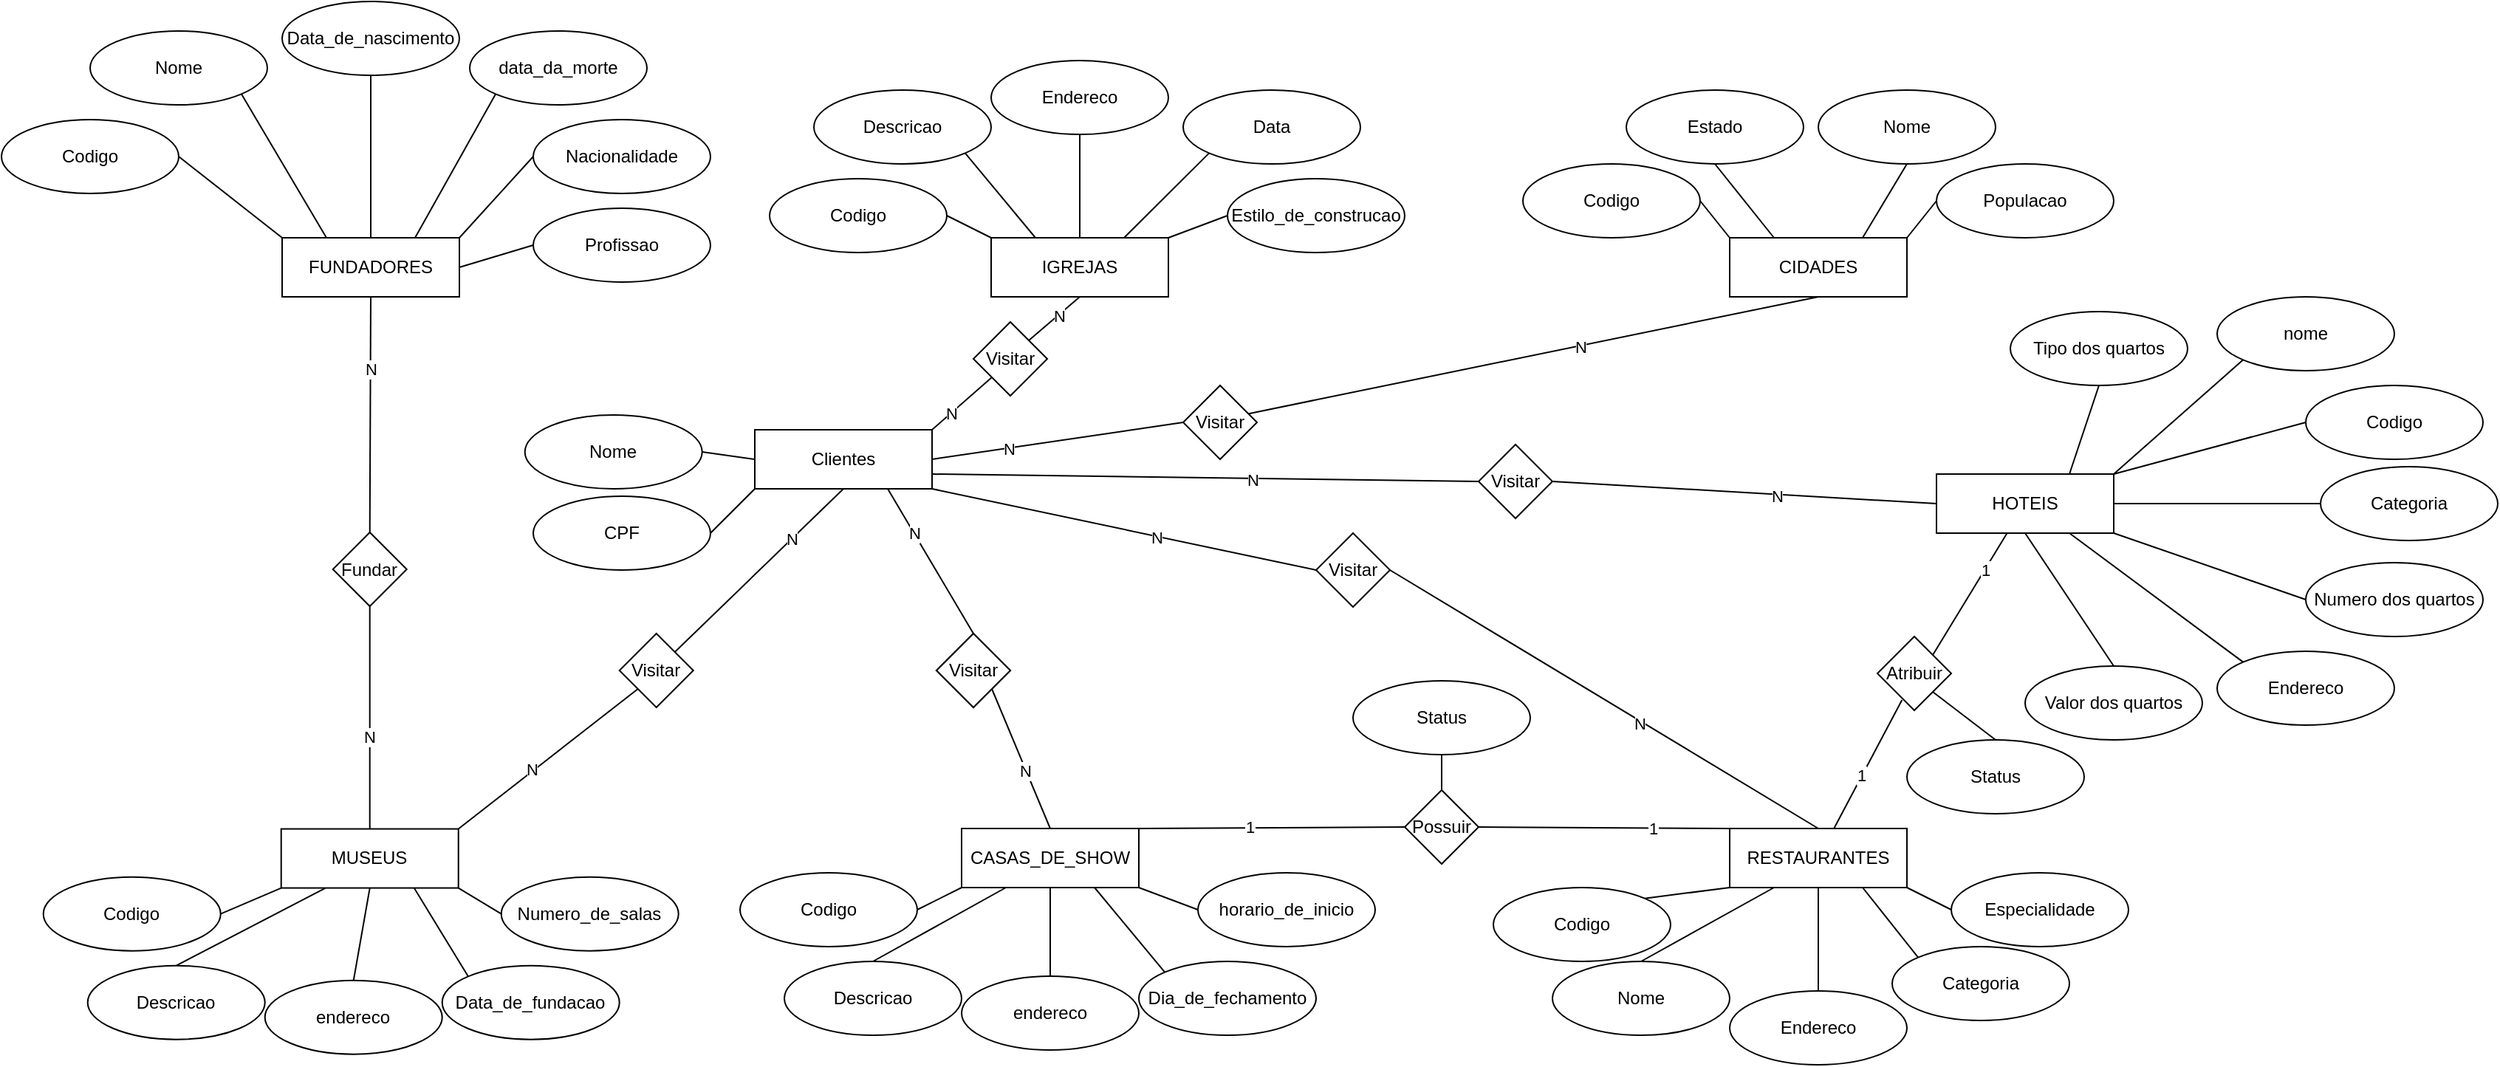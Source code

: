 <mxfile version="26.2.14">
  <diagram name="Página-1" id="HLk7sxZ1YHKDchTzlGNn">
    <mxGraphModel dx="2193" dy="748" grid="1" gridSize="10" guides="1" tooltips="1" connect="1" arrows="1" fold="1" page="1" pageScale="1" pageWidth="827" pageHeight="1169" math="0" shadow="0">
      <root>
        <mxCell id="0" />
        <mxCell id="1" parent="0" />
        <mxCell id="OWa3Dt7lXm-wcct0nZQZ-117" style="rounded=0;orthogonalLoop=1;jettySize=auto;html=1;entryX=0.333;entryY=0.86;entryDx=0;entryDy=0;endArrow=none;startFill=0;strokeWidth=1;entryPerimeter=0;" parent="1" source="OWa3Dt7lXm-wcct0nZQZ-3" target="OWa3Dt7lXm-wcct0nZQZ-115" edge="1">
          <mxGeometry relative="1" as="geometry" />
        </mxCell>
        <mxCell id="OWa3Dt7lXm-wcct0nZQZ-118" value="1" style="edgeLabel;html=1;align=center;verticalAlign=middle;resizable=0;points=[];" parent="OWa3Dt7lXm-wcct0nZQZ-117" vertex="1" connectable="0">
          <mxGeometry x="-0.171" y="1" relative="1" as="geometry">
            <mxPoint as="offset" />
          </mxGeometry>
        </mxCell>
        <mxCell id="OWa3Dt7lXm-wcct0nZQZ-3" value="RESTAURANTES" style="rounded=0;whiteSpace=wrap;html=1;" parent="1" vertex="1">
          <mxGeometry x="730" y="790" width="120" height="40" as="geometry" />
        </mxCell>
        <mxCell id="OWa3Dt7lXm-wcct0nZQZ-5" value="CIDADES" style="rounded=0;whiteSpace=wrap;html=1;" parent="1" vertex="1">
          <mxGeometry x="730" y="390" width="120" height="40" as="geometry" />
        </mxCell>
        <mxCell id="OWa3Dt7lXm-wcct0nZQZ-116" value="" style="rounded=0;orthogonalLoop=1;jettySize=auto;html=1;endArrow=none;startFill=0;strokeWidth=1;entryX=1;entryY=0;entryDx=0;entryDy=0;" parent="1" source="OWa3Dt7lXm-wcct0nZQZ-7" target="OWa3Dt7lXm-wcct0nZQZ-115" edge="1">
          <mxGeometry relative="1" as="geometry" />
        </mxCell>
        <mxCell id="OWa3Dt7lXm-wcct0nZQZ-119" value="1" style="edgeLabel;html=1;align=center;verticalAlign=middle;resizable=0;points=[];" parent="OWa3Dt7lXm-wcct0nZQZ-116" vertex="1" connectable="0">
          <mxGeometry x="-0.39" relative="1" as="geometry">
            <mxPoint as="offset" />
          </mxGeometry>
        </mxCell>
        <mxCell id="OWa3Dt7lXm-wcct0nZQZ-7" value="HOTEIS" style="rounded=0;whiteSpace=wrap;html=1;" parent="1" vertex="1">
          <mxGeometry x="870" y="550" width="120" height="40" as="geometry" />
        </mxCell>
        <mxCell id="OWa3Dt7lXm-wcct0nZQZ-8" value="IGREJAS" style="rounded=0;whiteSpace=wrap;html=1;" parent="1" vertex="1">
          <mxGeometry x="230" y="390" width="120" height="40" as="geometry" />
        </mxCell>
        <mxCell id="OWa3Dt7lXm-wcct0nZQZ-10" value="FUNDADORES" style="rounded=0;whiteSpace=wrap;html=1;" parent="1" vertex="1">
          <mxGeometry x="-250" y="390" width="120" height="40" as="geometry" />
        </mxCell>
        <mxCell id="OWa3Dt7lXm-wcct0nZQZ-11" value="Codigo" style="ellipse;whiteSpace=wrap;html=1;" parent="1" vertex="1">
          <mxGeometry x="1120" y="490" width="120" height="50" as="geometry" />
        </mxCell>
        <mxCell id="OWa3Dt7lXm-wcct0nZQZ-12" value="nome" style="ellipse;whiteSpace=wrap;html=1;" parent="1" vertex="1">
          <mxGeometry x="1060" y="430" width="120" height="50" as="geometry" />
        </mxCell>
        <mxCell id="OWa3Dt7lXm-wcct0nZQZ-13" value="Endereco" style="ellipse;whiteSpace=wrap;html=1;" parent="1" vertex="1">
          <mxGeometry x="1060" y="670" width="120" height="50" as="geometry" />
        </mxCell>
        <mxCell id="OWa3Dt7lXm-wcct0nZQZ-15" value="Valor dos quartos" style="ellipse;whiteSpace=wrap;html=1;" parent="1" vertex="1">
          <mxGeometry x="930" y="680" width="120" height="50" as="geometry" />
        </mxCell>
        <mxCell id="OWa3Dt7lXm-wcct0nZQZ-16" value="Numero dos quartos" style="ellipse;whiteSpace=wrap;html=1;" parent="1" vertex="1">
          <mxGeometry x="1120" y="610" width="120" height="50" as="geometry" />
        </mxCell>
        <mxCell id="OWa3Dt7lXm-wcct0nZQZ-17" value="Tipo dos quartos" style="ellipse;whiteSpace=wrap;html=1;" parent="1" vertex="1">
          <mxGeometry x="920" y="440" width="120" height="50" as="geometry" />
        </mxCell>
        <mxCell id="OWa3Dt7lXm-wcct0nZQZ-18" value="Categoria" style="ellipse;whiteSpace=wrap;html=1;" parent="1" vertex="1">
          <mxGeometry x="1130" y="545" width="120" height="50" as="geometry" />
        </mxCell>
        <mxCell id="OWa3Dt7lXm-wcct0nZQZ-20" value="" style="endArrow=none;html=1;rounded=0;exitX=0.5;exitY=1;exitDx=0;exitDy=0;entryX=0.75;entryY=0;entryDx=0;entryDy=0;" parent="1" source="OWa3Dt7lXm-wcct0nZQZ-17" target="OWa3Dt7lXm-wcct0nZQZ-7" edge="1">
          <mxGeometry width="50" height="50" relative="1" as="geometry">
            <mxPoint x="890" y="670" as="sourcePoint" />
            <mxPoint x="940" y="620" as="targetPoint" />
          </mxGeometry>
        </mxCell>
        <mxCell id="OWa3Dt7lXm-wcct0nZQZ-21" value="" style="endArrow=none;html=1;rounded=0;entryX=0;entryY=0.5;entryDx=0;entryDy=0;exitX=1;exitY=0;exitDx=0;exitDy=0;" parent="1" source="OWa3Dt7lXm-wcct0nZQZ-7" target="OWa3Dt7lXm-wcct0nZQZ-11" edge="1">
          <mxGeometry width="50" height="50" relative="1" as="geometry">
            <mxPoint x="890" y="670" as="sourcePoint" />
            <mxPoint x="940" y="620" as="targetPoint" />
          </mxGeometry>
        </mxCell>
        <mxCell id="OWa3Dt7lXm-wcct0nZQZ-22" value="" style="endArrow=none;html=1;rounded=0;exitX=0;exitY=0.5;exitDx=0;exitDy=0;entryX=1;entryY=1;entryDx=0;entryDy=0;" parent="1" source="OWa3Dt7lXm-wcct0nZQZ-16" target="OWa3Dt7lXm-wcct0nZQZ-7" edge="1">
          <mxGeometry width="50" height="50" relative="1" as="geometry">
            <mxPoint x="890" y="670" as="sourcePoint" />
            <mxPoint x="940" y="620" as="targetPoint" />
          </mxGeometry>
        </mxCell>
        <mxCell id="OWa3Dt7lXm-wcct0nZQZ-23" value="" style="endArrow=none;html=1;rounded=0;exitX=0;exitY=0;exitDx=0;exitDy=0;entryX=0.75;entryY=1;entryDx=0;entryDy=0;" parent="1" source="OWa3Dt7lXm-wcct0nZQZ-13" target="OWa3Dt7lXm-wcct0nZQZ-7" edge="1">
          <mxGeometry width="50" height="50" relative="1" as="geometry">
            <mxPoint x="890" y="670" as="sourcePoint" />
            <mxPoint x="940" y="620" as="targetPoint" />
          </mxGeometry>
        </mxCell>
        <mxCell id="OWa3Dt7lXm-wcct0nZQZ-24" value="" style="endArrow=none;html=1;rounded=0;entryX=0;entryY=0.5;entryDx=0;entryDy=0;exitX=1;exitY=0.5;exitDx=0;exitDy=0;" parent="1" source="OWa3Dt7lXm-wcct0nZQZ-7" target="OWa3Dt7lXm-wcct0nZQZ-18" edge="1">
          <mxGeometry width="50" height="50" relative="1" as="geometry">
            <mxPoint x="890" y="670" as="sourcePoint" />
            <mxPoint x="940" y="620" as="targetPoint" />
          </mxGeometry>
        </mxCell>
        <mxCell id="OWa3Dt7lXm-wcct0nZQZ-25" value="" style="endArrow=none;html=1;rounded=0;entryX=0.5;entryY=1;entryDx=0;entryDy=0;exitX=0.5;exitY=0;exitDx=0;exitDy=0;" parent="1" source="OWa3Dt7lXm-wcct0nZQZ-15" target="OWa3Dt7lXm-wcct0nZQZ-7" edge="1">
          <mxGeometry width="50" height="50" relative="1" as="geometry">
            <mxPoint x="890" y="670" as="sourcePoint" />
            <mxPoint x="940" y="620" as="targetPoint" />
          </mxGeometry>
        </mxCell>
        <mxCell id="OWa3Dt7lXm-wcct0nZQZ-26" value="" style="endArrow=none;html=1;rounded=0;exitX=1;exitY=0;exitDx=0;exitDy=0;entryX=0;entryY=1;entryDx=0;entryDy=0;" parent="1" source="OWa3Dt7lXm-wcct0nZQZ-7" target="OWa3Dt7lXm-wcct0nZQZ-12" edge="1">
          <mxGeometry width="50" height="50" relative="1" as="geometry">
            <mxPoint x="970" y="520" as="sourcePoint" />
            <mxPoint x="970" y="560" as="targetPoint" />
          </mxGeometry>
        </mxCell>
        <mxCell id="OWa3Dt7lXm-wcct0nZQZ-27" value="Nome" style="ellipse;whiteSpace=wrap;html=1;" parent="1" vertex="1">
          <mxGeometry x="790" y="290" width="120" height="50" as="geometry" />
        </mxCell>
        <mxCell id="OWa3Dt7lXm-wcct0nZQZ-29" value="Estado" style="ellipse;whiteSpace=wrap;html=1;" parent="1" vertex="1">
          <mxGeometry x="660" y="290" width="120" height="50" as="geometry" />
        </mxCell>
        <mxCell id="OWa3Dt7lXm-wcct0nZQZ-30" value="Populacao" style="ellipse;whiteSpace=wrap;html=1;" parent="1" vertex="1">
          <mxGeometry x="870" y="340" width="120" height="50" as="geometry" />
        </mxCell>
        <mxCell id="OWa3Dt7lXm-wcct0nZQZ-31" value="Codigo" style="ellipse;whiteSpace=wrap;html=1;" parent="1" vertex="1">
          <mxGeometry x="590" y="340" width="120" height="50" as="geometry" />
        </mxCell>
        <mxCell id="OWa3Dt7lXm-wcct0nZQZ-32" value="" style="endArrow=none;html=1;rounded=0;exitX=0.5;exitY=1;exitDx=0;exitDy=0;entryX=0.75;entryY=0;entryDx=0;entryDy=0;" parent="1" source="OWa3Dt7lXm-wcct0nZQZ-27" target="OWa3Dt7lXm-wcct0nZQZ-5" edge="1">
          <mxGeometry width="50" height="50" relative="1" as="geometry">
            <mxPoint x="990" y="500" as="sourcePoint" />
            <mxPoint x="970" y="560" as="targetPoint" />
          </mxGeometry>
        </mxCell>
        <mxCell id="OWa3Dt7lXm-wcct0nZQZ-33" value="" style="endArrow=none;html=1;rounded=0;exitX=0;exitY=0.5;exitDx=0;exitDy=0;entryX=1;entryY=0;entryDx=0;entryDy=0;" parent="1" source="OWa3Dt7lXm-wcct0nZQZ-30" target="OWa3Dt7lXm-wcct0nZQZ-5" edge="1">
          <mxGeometry width="50" height="50" relative="1" as="geometry">
            <mxPoint x="1000" y="510" as="sourcePoint" />
            <mxPoint x="980" y="570" as="targetPoint" />
          </mxGeometry>
        </mxCell>
        <mxCell id="OWa3Dt7lXm-wcct0nZQZ-34" value="" style="endArrow=none;html=1;rounded=0;exitX=0;exitY=0;exitDx=0;exitDy=0;entryX=1;entryY=0.5;entryDx=0;entryDy=0;" parent="1" source="OWa3Dt7lXm-wcct0nZQZ-5" target="OWa3Dt7lXm-wcct0nZQZ-31" edge="1">
          <mxGeometry width="50" height="50" relative="1" as="geometry">
            <mxPoint x="860" y="350" as="sourcePoint" />
            <mxPoint x="830" y="400" as="targetPoint" />
          </mxGeometry>
        </mxCell>
        <mxCell id="OWa3Dt7lXm-wcct0nZQZ-35" value="" style="endArrow=none;html=1;rounded=0;exitX=0.25;exitY=0;exitDx=0;exitDy=0;entryX=0.5;entryY=1;entryDx=0;entryDy=0;" parent="1" source="OWa3Dt7lXm-wcct0nZQZ-5" target="OWa3Dt7lXm-wcct0nZQZ-29" edge="1">
          <mxGeometry width="50" height="50" relative="1" as="geometry">
            <mxPoint x="860" y="350" as="sourcePoint" />
            <mxPoint x="830" y="400" as="targetPoint" />
          </mxGeometry>
        </mxCell>
        <mxCell id="OWa3Dt7lXm-wcct0nZQZ-36" value="Endereco" style="ellipse;whiteSpace=wrap;html=1;direction=east;" parent="1" vertex="1">
          <mxGeometry x="730" y="900" width="120" height="50" as="geometry" />
        </mxCell>
        <mxCell id="OWa3Dt7lXm-wcct0nZQZ-37" value="Nome" style="ellipse;whiteSpace=wrap;html=1;direction=east;" parent="1" vertex="1">
          <mxGeometry x="610" y="880" width="120" height="50" as="geometry" />
        </mxCell>
        <mxCell id="OWa3Dt7lXm-wcct0nZQZ-38" value="Categoria" style="ellipse;whiteSpace=wrap;html=1;direction=east;" parent="1" vertex="1">
          <mxGeometry x="840" y="870" width="120" height="50" as="geometry" />
        </mxCell>
        <mxCell id="OWa3Dt7lXm-wcct0nZQZ-39" value="Codigo" style="ellipse;whiteSpace=wrap;html=1;direction=east;" parent="1" vertex="1">
          <mxGeometry x="570" y="830" width="120" height="50" as="geometry" />
        </mxCell>
        <mxCell id="OWa3Dt7lXm-wcct0nZQZ-40" value="" style="endArrow=none;html=1;rounded=0;exitX=0.5;exitY=0;exitDx=0;exitDy=0;entryX=0.5;entryY=1;entryDx=0;entryDy=0;" parent="1" source="OWa3Dt7lXm-wcct0nZQZ-36" target="OWa3Dt7lXm-wcct0nZQZ-3" edge="1">
          <mxGeometry width="50" height="50" relative="1" as="geometry">
            <mxPoint x="1000" y="1050" as="sourcePoint" />
            <mxPoint x="830" y="940" as="targetPoint" />
          </mxGeometry>
        </mxCell>
        <mxCell id="OWa3Dt7lXm-wcct0nZQZ-41" value="" style="endArrow=none;html=1;rounded=0;exitX=0;exitY=0;exitDx=0;exitDy=0;entryX=0.75;entryY=1;entryDx=0;entryDy=0;" parent="1" source="OWa3Dt7lXm-wcct0nZQZ-38" target="OWa3Dt7lXm-wcct0nZQZ-3" edge="1">
          <mxGeometry width="50" height="50" relative="1" as="geometry">
            <mxPoint x="1010" y="1060" as="sourcePoint" />
            <mxPoint x="860" y="940" as="targetPoint" />
          </mxGeometry>
        </mxCell>
        <mxCell id="OWa3Dt7lXm-wcct0nZQZ-42" value="" style="endArrow=none;html=1;rounded=0;exitX=0;exitY=1;exitDx=0;exitDy=0;entryX=1;entryY=0;entryDx=0;entryDy=0;" parent="1" source="OWa3Dt7lXm-wcct0nZQZ-3" target="OWa3Dt7lXm-wcct0nZQZ-39" edge="1">
          <mxGeometry width="50" height="50" relative="1" as="geometry">
            <mxPoint x="740" y="940" as="sourcePoint" />
            <mxPoint x="840" y="950" as="targetPoint" />
          </mxGeometry>
        </mxCell>
        <mxCell id="OWa3Dt7lXm-wcct0nZQZ-43" value="" style="endArrow=none;html=1;rounded=0;exitX=0.25;exitY=1;exitDx=0;exitDy=0;entryX=0.5;entryY=0;entryDx=0;entryDy=0;" parent="1" source="OWa3Dt7lXm-wcct0nZQZ-3" target="OWa3Dt7lXm-wcct0nZQZ-37" edge="1">
          <mxGeometry width="50" height="50" relative="1" as="geometry">
            <mxPoint x="770" y="940" as="sourcePoint" />
            <mxPoint x="840" y="950" as="targetPoint" />
          </mxGeometry>
        </mxCell>
        <mxCell id="OWa3Dt7lXm-wcct0nZQZ-44" value="Data" style="ellipse;whiteSpace=wrap;html=1;" parent="1" vertex="1">
          <mxGeometry x="360" y="290" width="120" height="50" as="geometry" />
        </mxCell>
        <mxCell id="OWa3Dt7lXm-wcct0nZQZ-45" value="Endereco" style="ellipse;whiteSpace=wrap;html=1;" parent="1" vertex="1">
          <mxGeometry x="230" y="270" width="120" height="50" as="geometry" />
        </mxCell>
        <mxCell id="OWa3Dt7lXm-wcct0nZQZ-46" value="Estilo_de_construcao" style="ellipse;whiteSpace=wrap;html=1;" parent="1" vertex="1">
          <mxGeometry x="390" y="350" width="120" height="50" as="geometry" />
        </mxCell>
        <mxCell id="OWa3Dt7lXm-wcct0nZQZ-47" value="Descricao" style="ellipse;whiteSpace=wrap;html=1;" parent="1" vertex="1">
          <mxGeometry x="110" y="290" width="120" height="50" as="geometry" />
        </mxCell>
        <mxCell id="OWa3Dt7lXm-wcct0nZQZ-48" value="" style="endArrow=none;html=1;rounded=0;exitX=0;exitY=1;exitDx=0;exitDy=0;entryX=0.75;entryY=0;entryDx=0;entryDy=0;" parent="1" source="OWa3Dt7lXm-wcct0nZQZ-44" target="OWa3Dt7lXm-wcct0nZQZ-8" edge="1">
          <mxGeometry width="50" height="50" relative="1" as="geometry">
            <mxPoint x="550" y="490" as="sourcePoint" />
            <mxPoint x="380" y="380" as="targetPoint" />
          </mxGeometry>
        </mxCell>
        <mxCell id="OWa3Dt7lXm-wcct0nZQZ-49" value="" style="endArrow=none;html=1;rounded=0;exitX=0;exitY=0.5;exitDx=0;exitDy=0;entryX=1;entryY=0;entryDx=0;entryDy=0;" parent="1" source="OWa3Dt7lXm-wcct0nZQZ-46" target="OWa3Dt7lXm-wcct0nZQZ-8" edge="1">
          <mxGeometry width="50" height="50" relative="1" as="geometry">
            <mxPoint x="560" y="500" as="sourcePoint" />
            <mxPoint x="410" y="380" as="targetPoint" />
          </mxGeometry>
        </mxCell>
        <mxCell id="OWa3Dt7lXm-wcct0nZQZ-50" value="" style="endArrow=none;html=1;rounded=0;exitX=0.25;exitY=0;exitDx=0;exitDy=0;entryX=1;entryY=1;entryDx=0;entryDy=0;" parent="1" source="OWa3Dt7lXm-wcct0nZQZ-8" target="OWa3Dt7lXm-wcct0nZQZ-47" edge="1">
          <mxGeometry width="50" height="50" relative="1" as="geometry">
            <mxPoint x="290" y="380" as="sourcePoint" />
            <mxPoint x="390" y="390" as="targetPoint" />
          </mxGeometry>
        </mxCell>
        <mxCell id="OWa3Dt7lXm-wcct0nZQZ-51" value="" style="endArrow=none;html=1;rounded=0;exitX=0.5;exitY=0;exitDx=0;exitDy=0;entryX=0.5;entryY=1;entryDx=0;entryDy=0;" parent="1" source="OWa3Dt7lXm-wcct0nZQZ-8" target="OWa3Dt7lXm-wcct0nZQZ-45" edge="1">
          <mxGeometry width="50" height="50" relative="1" as="geometry">
            <mxPoint x="320" y="380" as="sourcePoint" />
            <mxPoint x="390" y="390" as="targetPoint" />
          </mxGeometry>
        </mxCell>
        <mxCell id="OWa3Dt7lXm-wcct0nZQZ-62" value="CASAS_DE_SHOW" style="rounded=0;whiteSpace=wrap;html=1;" parent="1" vertex="1">
          <mxGeometry x="210" y="790" width="120" height="40" as="geometry" />
        </mxCell>
        <mxCell id="OWa3Dt7lXm-wcct0nZQZ-63" value="endereco" style="ellipse;whiteSpace=wrap;html=1;direction=east;" parent="1" vertex="1">
          <mxGeometry x="210" y="890" width="120" height="50" as="geometry" />
        </mxCell>
        <mxCell id="OWa3Dt7lXm-wcct0nZQZ-64" value="Descricao" style="ellipse;whiteSpace=wrap;html=1;direction=east;" parent="1" vertex="1">
          <mxGeometry x="90" y="880" width="120" height="50" as="geometry" />
        </mxCell>
        <mxCell id="OWa3Dt7lXm-wcct0nZQZ-65" value="Dia_de_fechamento" style="ellipse;whiteSpace=wrap;html=1;direction=east;" parent="1" vertex="1">
          <mxGeometry x="330" y="880" width="120" height="50" as="geometry" />
        </mxCell>
        <mxCell id="OWa3Dt7lXm-wcct0nZQZ-66" value="Codigo" style="ellipse;whiteSpace=wrap;html=1;direction=east;" parent="1" vertex="1">
          <mxGeometry x="60" y="820" width="120" height="50" as="geometry" />
        </mxCell>
        <mxCell id="OWa3Dt7lXm-wcct0nZQZ-67" value="" style="endArrow=none;html=1;rounded=0;exitX=0.5;exitY=0;exitDx=0;exitDy=0;entryX=0.5;entryY=1;entryDx=0;entryDy=0;" parent="1" source="OWa3Dt7lXm-wcct0nZQZ-63" target="OWa3Dt7lXm-wcct0nZQZ-62" edge="1">
          <mxGeometry width="50" height="50" relative="1" as="geometry">
            <mxPoint x="440" y="1060" as="sourcePoint" />
            <mxPoint x="230" y="840" as="targetPoint" />
          </mxGeometry>
        </mxCell>
        <mxCell id="OWa3Dt7lXm-wcct0nZQZ-68" value="" style="endArrow=none;html=1;rounded=0;exitX=0;exitY=0;exitDx=0;exitDy=0;entryX=0.75;entryY=1;entryDx=0;entryDy=0;" parent="1" source="OWa3Dt7lXm-wcct0nZQZ-65" target="OWa3Dt7lXm-wcct0nZQZ-62" edge="1">
          <mxGeometry width="50" height="50" relative="1" as="geometry">
            <mxPoint x="450" y="1070" as="sourcePoint" />
            <mxPoint x="260" y="840" as="targetPoint" />
          </mxGeometry>
        </mxCell>
        <mxCell id="OWa3Dt7lXm-wcct0nZQZ-69" value="" style="endArrow=none;html=1;rounded=0;exitX=0;exitY=1;exitDx=0;exitDy=0;entryX=1;entryY=0.5;entryDx=0;entryDy=0;" parent="1" source="OWa3Dt7lXm-wcct0nZQZ-62" target="OWa3Dt7lXm-wcct0nZQZ-66" edge="1">
          <mxGeometry width="50" height="50" relative="1" as="geometry">
            <mxPoint x="200" y="840" as="sourcePoint" />
            <mxPoint x="280" y="960" as="targetPoint" />
          </mxGeometry>
        </mxCell>
        <mxCell id="OWa3Dt7lXm-wcct0nZQZ-70" value="" style="endArrow=none;html=1;rounded=0;exitX=0.25;exitY=1;exitDx=0;exitDy=0;entryX=0.5;entryY=0;entryDx=0;entryDy=0;" parent="1" source="OWa3Dt7lXm-wcct0nZQZ-62" target="OWa3Dt7lXm-wcct0nZQZ-64" edge="1">
          <mxGeometry width="50" height="50" relative="1" as="geometry">
            <mxPoint x="230" y="840" as="sourcePoint" />
            <mxPoint x="280" y="960" as="targetPoint" />
          </mxGeometry>
        </mxCell>
        <mxCell id="OWa3Dt7lXm-wcct0nZQZ-79" value="horario_de_inicio" style="ellipse;whiteSpace=wrap;html=1;direction=east;" parent="1" vertex="1">
          <mxGeometry x="370" y="820" width="120" height="50" as="geometry" />
        </mxCell>
        <mxCell id="OWa3Dt7lXm-wcct0nZQZ-80" value="" style="endArrow=none;html=1;rounded=0;exitX=1;exitY=1;exitDx=0;exitDy=0;entryX=0;entryY=0.5;entryDx=0;entryDy=0;" parent="1" source="OWa3Dt7lXm-wcct0nZQZ-62" target="OWa3Dt7lXm-wcct0nZQZ-79" edge="1">
          <mxGeometry width="50" height="50" relative="1" as="geometry">
            <mxPoint x="220" y="840" as="sourcePoint" />
            <mxPoint x="162" y="867" as="targetPoint" />
          </mxGeometry>
        </mxCell>
        <mxCell id="OWa3Dt7lXm-wcct0nZQZ-81" value="MUSEUS" style="rounded=0;whiteSpace=wrap;html=1;" parent="1" vertex="1">
          <mxGeometry x="-250.64" y="790.28" width="120" height="40" as="geometry" />
        </mxCell>
        <mxCell id="OWa3Dt7lXm-wcct0nZQZ-82" value="endereco" style="ellipse;whiteSpace=wrap;html=1;direction=east;" parent="1" vertex="1">
          <mxGeometry x="-261.64" y="892.83" width="120" height="50" as="geometry" />
        </mxCell>
        <mxCell id="OWa3Dt7lXm-wcct0nZQZ-83" value="Descricao" style="ellipse;whiteSpace=wrap;html=1;direction=east;" parent="1" vertex="1">
          <mxGeometry x="-381.64" y="882.83" width="120" height="50" as="geometry" />
        </mxCell>
        <mxCell id="OWa3Dt7lXm-wcct0nZQZ-84" value="Data_de_fundacao" style="ellipse;whiteSpace=wrap;html=1;direction=east;" parent="1" vertex="1">
          <mxGeometry x="-141.64" y="882.83" width="120" height="50" as="geometry" />
        </mxCell>
        <mxCell id="OWa3Dt7lXm-wcct0nZQZ-85" value="Codigo" style="ellipse;whiteSpace=wrap;html=1;direction=east;" parent="1" vertex="1">
          <mxGeometry x="-411.64" y="822.83" width="120" height="50" as="geometry" />
        </mxCell>
        <mxCell id="OWa3Dt7lXm-wcct0nZQZ-86" value="" style="endArrow=none;html=1;rounded=0;exitX=0.5;exitY=0;exitDx=0;exitDy=0;entryX=0.5;entryY=1;entryDx=0;entryDy=0;" parent="1" source="OWa3Dt7lXm-wcct0nZQZ-82" target="OWa3Dt7lXm-wcct0nZQZ-81" edge="1">
          <mxGeometry width="50" height="50" relative="1" as="geometry">
            <mxPoint x="-31.64" y="1062.83" as="sourcePoint" />
            <mxPoint x="-241.64" y="842.83" as="targetPoint" />
          </mxGeometry>
        </mxCell>
        <mxCell id="OWa3Dt7lXm-wcct0nZQZ-87" value="" style="endArrow=none;html=1;rounded=0;exitX=0;exitY=0;exitDx=0;exitDy=0;entryX=0.75;entryY=1;entryDx=0;entryDy=0;" parent="1" source="OWa3Dt7lXm-wcct0nZQZ-84" target="OWa3Dt7lXm-wcct0nZQZ-81" edge="1">
          <mxGeometry width="50" height="50" relative="1" as="geometry">
            <mxPoint x="-21.64" y="1072.83" as="sourcePoint" />
            <mxPoint x="-211.64" y="842.83" as="targetPoint" />
          </mxGeometry>
        </mxCell>
        <mxCell id="OWa3Dt7lXm-wcct0nZQZ-88" value="" style="endArrow=none;html=1;rounded=0;exitX=0;exitY=1;exitDx=0;exitDy=0;entryX=1;entryY=0.5;entryDx=0;entryDy=0;" parent="1" source="OWa3Dt7lXm-wcct0nZQZ-81" target="OWa3Dt7lXm-wcct0nZQZ-85" edge="1">
          <mxGeometry width="50" height="50" relative="1" as="geometry">
            <mxPoint x="-271.64" y="842.83" as="sourcePoint" />
            <mxPoint x="-191.64" y="962.83" as="targetPoint" />
          </mxGeometry>
        </mxCell>
        <mxCell id="OWa3Dt7lXm-wcct0nZQZ-89" value="" style="endArrow=none;html=1;rounded=0;exitX=0.25;exitY=1;exitDx=0;exitDy=0;entryX=0.5;entryY=0;entryDx=0;entryDy=0;" parent="1" source="OWa3Dt7lXm-wcct0nZQZ-81" target="OWa3Dt7lXm-wcct0nZQZ-83" edge="1">
          <mxGeometry width="50" height="50" relative="1" as="geometry">
            <mxPoint x="-241.64" y="842.83" as="sourcePoint" />
            <mxPoint x="-191.64" y="962.83" as="targetPoint" />
          </mxGeometry>
        </mxCell>
        <mxCell id="OWa3Dt7lXm-wcct0nZQZ-90" value="Numero_de_salas" style="ellipse;whiteSpace=wrap;html=1;direction=east;" parent="1" vertex="1">
          <mxGeometry x="-101.64" y="822.83" width="120" height="50" as="geometry" />
        </mxCell>
        <mxCell id="OWa3Dt7lXm-wcct0nZQZ-91" value="" style="endArrow=none;html=1;rounded=0;exitX=1;exitY=1;exitDx=0;exitDy=0;entryX=0;entryY=0.5;entryDx=0;entryDy=0;" parent="1" source="OWa3Dt7lXm-wcct0nZQZ-81" target="OWa3Dt7lXm-wcct0nZQZ-90" edge="1">
          <mxGeometry width="50" height="50" relative="1" as="geometry">
            <mxPoint x="-251.64" y="842.83" as="sourcePoint" />
            <mxPoint x="-309.64" y="869.83" as="targetPoint" />
          </mxGeometry>
        </mxCell>
        <mxCell id="OWa3Dt7lXm-wcct0nZQZ-92" value="Codigo" style="ellipse;whiteSpace=wrap;html=1;" parent="1" vertex="1">
          <mxGeometry x="80" y="350" width="120" height="50" as="geometry" />
        </mxCell>
        <mxCell id="OWa3Dt7lXm-wcct0nZQZ-93" value="" style="endArrow=none;html=1;rounded=0;exitX=0;exitY=0;exitDx=0;exitDy=0;entryX=1;entryY=0.5;entryDx=0;entryDy=0;" parent="1" source="OWa3Dt7lXm-wcct0nZQZ-8" target="OWa3Dt7lXm-wcct0nZQZ-92" edge="1">
          <mxGeometry width="50" height="50" relative="1" as="geometry">
            <mxPoint x="400" y="385" as="sourcePoint" />
            <mxPoint x="360" y="400" as="targetPoint" />
          </mxGeometry>
        </mxCell>
        <mxCell id="OWa3Dt7lXm-wcct0nZQZ-95" value="data_da_morte" style="ellipse;whiteSpace=wrap;html=1;" parent="1" vertex="1">
          <mxGeometry x="-123" y="250" width="120" height="50" as="geometry" />
        </mxCell>
        <mxCell id="OWa3Dt7lXm-wcct0nZQZ-96" value="Data_de_nascimento" style="ellipse;whiteSpace=wrap;html=1;" parent="1" vertex="1">
          <mxGeometry x="-250" y="230" width="120" height="50" as="geometry" />
        </mxCell>
        <mxCell id="OWa3Dt7lXm-wcct0nZQZ-97" value="Nacionalidade" style="ellipse;whiteSpace=wrap;html=1;" parent="1" vertex="1">
          <mxGeometry x="-80" y="310" width="120" height="50" as="geometry" />
        </mxCell>
        <mxCell id="OWa3Dt7lXm-wcct0nZQZ-98" value="Nome" style="ellipse;whiteSpace=wrap;html=1;" parent="1" vertex="1">
          <mxGeometry x="-380" y="250" width="120" height="50" as="geometry" />
        </mxCell>
        <mxCell id="OWa3Dt7lXm-wcct0nZQZ-99" value="" style="endArrow=none;html=1;rounded=0;exitX=0;exitY=1;exitDx=0;exitDy=0;entryX=0.75;entryY=0;entryDx=0;entryDy=0;" parent="1" source="OWa3Dt7lXm-wcct0nZQZ-95" edge="1">
          <mxGeometry width="50" height="50" relative="1" as="geometry">
            <mxPoint x="70" y="490" as="sourcePoint" />
            <mxPoint x="-160" y="390" as="targetPoint" />
          </mxGeometry>
        </mxCell>
        <mxCell id="OWa3Dt7lXm-wcct0nZQZ-100" value="" style="endArrow=none;html=1;rounded=0;exitX=0;exitY=0.5;exitDx=0;exitDy=0;entryX=1;entryY=0;entryDx=0;entryDy=0;" parent="1" source="OWa3Dt7lXm-wcct0nZQZ-97" edge="1">
          <mxGeometry width="50" height="50" relative="1" as="geometry">
            <mxPoint x="-90" y="375" as="sourcePoint" />
            <mxPoint x="-130" y="390" as="targetPoint" />
          </mxGeometry>
        </mxCell>
        <mxCell id="OWa3Dt7lXm-wcct0nZQZ-101" value="" style="endArrow=none;html=1;rounded=0;exitX=0.25;exitY=0;exitDx=0;exitDy=0;entryX=1;entryY=1;entryDx=0;entryDy=0;" parent="1" target="OWa3Dt7lXm-wcct0nZQZ-98" edge="1">
          <mxGeometry width="50" height="50" relative="1" as="geometry">
            <mxPoint x="-220" y="390" as="sourcePoint" />
            <mxPoint x="-90" y="390" as="targetPoint" />
          </mxGeometry>
        </mxCell>
        <mxCell id="OWa3Dt7lXm-wcct0nZQZ-102" value="" style="endArrow=none;html=1;rounded=0;exitX=0.5;exitY=0;exitDx=0;exitDy=0;entryX=0.5;entryY=1;entryDx=0;entryDy=0;" parent="1" target="OWa3Dt7lXm-wcct0nZQZ-96" edge="1">
          <mxGeometry width="50" height="50" relative="1" as="geometry">
            <mxPoint x="-190" y="390" as="sourcePoint" />
            <mxPoint x="-90" y="390" as="targetPoint" />
          </mxGeometry>
        </mxCell>
        <mxCell id="OWa3Dt7lXm-wcct0nZQZ-103" value="Codigo" style="ellipse;whiteSpace=wrap;html=1;" parent="1" vertex="1">
          <mxGeometry x="-440" y="310" width="120" height="50" as="geometry" />
        </mxCell>
        <mxCell id="OWa3Dt7lXm-wcct0nZQZ-104" value="" style="endArrow=none;html=1;rounded=0;exitX=0;exitY=0;exitDx=0;exitDy=0;entryX=1;entryY=0.5;entryDx=0;entryDy=0;" parent="1" target="OWa3Dt7lXm-wcct0nZQZ-103" edge="1">
          <mxGeometry width="50" height="50" relative="1" as="geometry">
            <mxPoint x="-250" y="390" as="sourcePoint" />
            <mxPoint x="-120" y="400" as="targetPoint" />
          </mxGeometry>
        </mxCell>
        <mxCell id="OWa3Dt7lXm-wcct0nZQZ-105" value="Profissao" style="ellipse;whiteSpace=wrap;html=1;" parent="1" vertex="1">
          <mxGeometry x="-80" y="370" width="120" height="50" as="geometry" />
        </mxCell>
        <mxCell id="OWa3Dt7lXm-wcct0nZQZ-107" value="" style="endArrow=none;html=1;rounded=0;exitX=1;exitY=0.5;exitDx=0;exitDy=0;entryX=0;entryY=0.5;entryDx=0;entryDy=0;" parent="1" source="OWa3Dt7lXm-wcct0nZQZ-10" target="OWa3Dt7lXm-wcct0nZQZ-105" edge="1">
          <mxGeometry width="50" height="50" relative="1" as="geometry">
            <mxPoint x="-240" y="400" as="sourcePoint" />
            <mxPoint x="-310" y="345" as="targetPoint" />
          </mxGeometry>
        </mxCell>
        <mxCell id="OWa3Dt7lXm-wcct0nZQZ-108" value="Especialidade" style="ellipse;whiteSpace=wrap;html=1;direction=east;" parent="1" vertex="1">
          <mxGeometry x="880" y="820" width="120" height="50" as="geometry" />
        </mxCell>
        <mxCell id="OWa3Dt7lXm-wcct0nZQZ-109" value="" style="endArrow=none;html=1;rounded=0;exitX=0;exitY=0.5;exitDx=0;exitDy=0;entryX=1;entryY=1;entryDx=0;entryDy=0;" parent="1" source="OWa3Dt7lXm-wcct0nZQZ-108" target="OWa3Dt7lXm-wcct0nZQZ-3" edge="1">
          <mxGeometry width="50" height="50" relative="1" as="geometry">
            <mxPoint x="740" y="840" as="sourcePoint" />
            <mxPoint x="683" y="847" as="targetPoint" />
          </mxGeometry>
        </mxCell>
        <mxCell id="OWa3Dt7lXm-wcct0nZQZ-115" value="Atribuir" style="rhombus;whiteSpace=wrap;html=1;rounded=0;" parent="1" vertex="1">
          <mxGeometry x="830" y="660" width="50" height="50" as="geometry" />
        </mxCell>
        <mxCell id="OWa3Dt7lXm-wcct0nZQZ-120" style="rounded=0;orthogonalLoop=1;jettySize=auto;html=1;entryX=0;entryY=0.5;entryDx=0;entryDy=0;endArrow=none;startFill=0;strokeWidth=1;exitX=1;exitY=0;exitDx=0;exitDy=0;" parent="1" source="OWa3Dt7lXm-wcct0nZQZ-62" target="OWa3Dt7lXm-wcct0nZQZ-125" edge="1">
          <mxGeometry relative="1" as="geometry">
            <mxPoint x="420" y="765" as="sourcePoint" />
          </mxGeometry>
        </mxCell>
        <mxCell id="OWa3Dt7lXm-wcct0nZQZ-121" value="1" style="edgeLabel;html=1;align=center;verticalAlign=middle;resizable=0;points=[];" parent="OWa3Dt7lXm-wcct0nZQZ-120" vertex="1" connectable="0">
          <mxGeometry x="-0.171" y="1" relative="1" as="geometry">
            <mxPoint as="offset" />
          </mxGeometry>
        </mxCell>
        <mxCell id="OWa3Dt7lXm-wcct0nZQZ-122" value="" style="rounded=0;orthogonalLoop=1;jettySize=auto;html=1;endArrow=none;startFill=0;strokeWidth=1;entryX=1;entryY=0.5;entryDx=0;entryDy=0;exitX=0;exitY=0;exitDx=0;exitDy=0;" parent="1" source="OWa3Dt7lXm-wcct0nZQZ-3" target="OWa3Dt7lXm-wcct0nZQZ-125" edge="1">
          <mxGeometry relative="1" as="geometry">
            <mxPoint x="537" y="565" as="sourcePoint" />
          </mxGeometry>
        </mxCell>
        <mxCell id="OWa3Dt7lXm-wcct0nZQZ-123" value="1" style="edgeLabel;html=1;align=center;verticalAlign=middle;resizable=0;points=[];" parent="OWa3Dt7lXm-wcct0nZQZ-122" vertex="1" connectable="0">
          <mxGeometry x="-0.39" relative="1" as="geometry">
            <mxPoint as="offset" />
          </mxGeometry>
        </mxCell>
        <mxCell id="OWa3Dt7lXm-wcct0nZQZ-125" value="Possuir" style="rhombus;whiteSpace=wrap;html=1;rounded=0;" parent="1" vertex="1">
          <mxGeometry x="510" y="764" width="50" height="50" as="geometry" />
        </mxCell>
        <mxCell id="OWa3Dt7lXm-wcct0nZQZ-130" style="rounded=0;orthogonalLoop=1;jettySize=auto;html=1;entryX=0.5;entryY=1;entryDx=0;entryDy=0;endArrow=none;startFill=0;strokeWidth=1;exitX=0.5;exitY=0;exitDx=0;exitDy=0;" parent="1" source="OWa3Dt7lXm-wcct0nZQZ-81" target="OWa3Dt7lXm-wcct0nZQZ-134" edge="1">
          <mxGeometry relative="1" as="geometry">
            <mxPoint x="-605" y="471" as="sourcePoint" />
          </mxGeometry>
        </mxCell>
        <mxCell id="OWa3Dt7lXm-wcct0nZQZ-131" value="N" style="edgeLabel;html=1;align=center;verticalAlign=middle;resizable=0;points=[];" parent="OWa3Dt7lXm-wcct0nZQZ-130" vertex="1" connectable="0">
          <mxGeometry x="-0.171" y="1" relative="1" as="geometry">
            <mxPoint as="offset" />
          </mxGeometry>
        </mxCell>
        <mxCell id="OWa3Dt7lXm-wcct0nZQZ-132" value="" style="rounded=0;orthogonalLoop=1;jettySize=auto;html=1;endArrow=none;startFill=0;strokeWidth=1;entryX=0.5;entryY=0;entryDx=0;entryDy=0;exitX=0.5;exitY=1;exitDx=0;exitDy=0;" parent="1" source="OWa3Dt7lXm-wcct0nZQZ-10" target="OWa3Dt7lXm-wcct0nZQZ-134" edge="1">
          <mxGeometry relative="1" as="geometry">
            <mxPoint x="-385" y="280" as="sourcePoint" />
          </mxGeometry>
        </mxCell>
        <mxCell id="OWa3Dt7lXm-wcct0nZQZ-133" value="N" style="edgeLabel;html=1;align=center;verticalAlign=middle;resizable=0;points=[];" parent="OWa3Dt7lXm-wcct0nZQZ-132" vertex="1" connectable="0">
          <mxGeometry x="-0.39" relative="1" as="geometry">
            <mxPoint as="offset" />
          </mxGeometry>
        </mxCell>
        <mxCell id="OWa3Dt7lXm-wcct0nZQZ-134" value="Fundar" style="rhombus;whiteSpace=wrap;html=1;rounded=0;" parent="1" vertex="1">
          <mxGeometry x="-215.64" y="589.5" width="50" height="50" as="geometry" />
        </mxCell>
        <mxCell id="OWa3Dt7lXm-wcct0nZQZ-169" value="Status" style="ellipse;whiteSpace=wrap;html=1;direction=east;" parent="1" vertex="1">
          <mxGeometry x="475" y="690" width="120" height="50" as="geometry" />
        </mxCell>
        <mxCell id="OWa3Dt7lXm-wcct0nZQZ-170" value="" style="endArrow=none;html=1;rounded=0;exitX=0.5;exitY=1;exitDx=0;exitDy=0;entryX=0.5;entryY=0;entryDx=0;entryDy=0;" parent="1" source="OWa3Dt7lXm-wcct0nZQZ-169" target="OWa3Dt7lXm-wcct0nZQZ-125" edge="1">
          <mxGeometry width="50" height="50" relative="1" as="geometry">
            <mxPoint x="340" y="840" as="sourcePoint" />
            <mxPoint x="380" y="855" as="targetPoint" />
          </mxGeometry>
        </mxCell>
        <mxCell id="OWa3Dt7lXm-wcct0nZQZ-173" value="Status" style="ellipse;whiteSpace=wrap;html=1;direction=east;" parent="1" vertex="1">
          <mxGeometry x="850" y="730" width="120" height="50" as="geometry" />
        </mxCell>
        <mxCell id="OWa3Dt7lXm-wcct0nZQZ-174" value="" style="endArrow=none;html=1;rounded=0;exitX=0.5;exitY=0;exitDx=0;exitDy=0;entryX=1;entryY=1;entryDx=0;entryDy=0;" parent="1" source="OWa3Dt7lXm-wcct0nZQZ-173" target="OWa3Dt7lXm-wcct0nZQZ-115" edge="1">
          <mxGeometry width="50" height="50" relative="1" as="geometry">
            <mxPoint x="697" y="850" as="sourcePoint" />
            <mxPoint x="892" y="774" as="targetPoint" />
          </mxGeometry>
        </mxCell>
        <mxCell id="OWa3Dt7lXm-wcct0nZQZ-215" value="Clientes" style="rounded=0;whiteSpace=wrap;html=1;" parent="1" vertex="1">
          <mxGeometry x="70" y="520" width="120" height="40" as="geometry" />
        </mxCell>
        <mxCell id="OWa3Dt7lXm-wcct0nZQZ-216" value="CPF" style="ellipse;whiteSpace=wrap;html=1;direction=east;" parent="1" vertex="1">
          <mxGeometry x="-80" y="565" width="120" height="50" as="geometry" />
        </mxCell>
        <mxCell id="OWa3Dt7lXm-wcct0nZQZ-217" value="Nome" style="ellipse;whiteSpace=wrap;html=1;direction=east;" parent="1" vertex="1">
          <mxGeometry x="-85.64" y="510" width="120" height="50" as="geometry" />
        </mxCell>
        <mxCell id="OWa3Dt7lXm-wcct0nZQZ-219" value="" style="endArrow=none;html=1;rounded=0;exitX=1;exitY=0.5;exitDx=0;exitDy=0;entryX=0;entryY=1;entryDx=0;entryDy=0;" parent="1" source="OWa3Dt7lXm-wcct0nZQZ-216" target="OWa3Dt7lXm-wcct0nZQZ-215" edge="1">
          <mxGeometry width="50" height="50" relative="1" as="geometry">
            <mxPoint x="254.36" y="1035" as="sourcePoint" />
            <mxPoint x="44.36" y="495" as="targetPoint" />
          </mxGeometry>
        </mxCell>
        <mxCell id="OWa3Dt7lXm-wcct0nZQZ-222" value="" style="endArrow=none;html=1;rounded=0;exitX=1;exitY=0.5;exitDx=0;exitDy=0;entryX=0;entryY=0.5;entryDx=0;entryDy=0;" parent="1" source="OWa3Dt7lXm-wcct0nZQZ-217" target="OWa3Dt7lXm-wcct0nZQZ-215" edge="1">
          <mxGeometry width="50" height="50" relative="1" as="geometry">
            <mxPoint x="50" y="600" as="sourcePoint" />
            <mxPoint x="150" y="570" as="targetPoint" />
          </mxGeometry>
        </mxCell>
        <mxCell id="OWa3Dt7lXm-wcct0nZQZ-234" style="rounded=0;orthogonalLoop=1;jettySize=auto;html=1;entryX=0;entryY=1;entryDx=0;entryDy=0;endArrow=none;startFill=0;strokeWidth=1;exitX=1;exitY=0;exitDx=0;exitDy=0;" parent="1" source="OWa3Dt7lXm-wcct0nZQZ-81" target="OWa3Dt7lXm-wcct0nZQZ-238" edge="1">
          <mxGeometry relative="1" as="geometry">
            <mxPoint x="-161" y="820" as="sourcePoint" />
          </mxGeometry>
        </mxCell>
        <mxCell id="OWa3Dt7lXm-wcct0nZQZ-235" value="N" style="edgeLabel;html=1;align=center;verticalAlign=middle;resizable=0;points=[];" parent="OWa3Dt7lXm-wcct0nZQZ-234" vertex="1" connectable="0">
          <mxGeometry x="-0.171" y="1" relative="1" as="geometry">
            <mxPoint as="offset" />
          </mxGeometry>
        </mxCell>
        <mxCell id="OWa3Dt7lXm-wcct0nZQZ-236" value="" style="rounded=0;orthogonalLoop=1;jettySize=auto;html=1;endArrow=none;startFill=0;strokeWidth=1;entryX=1;entryY=0;entryDx=0;entryDy=0;exitX=0.5;exitY=1;exitDx=0;exitDy=0;" parent="1" source="OWa3Dt7lXm-wcct0nZQZ-215" target="OWa3Dt7lXm-wcct0nZQZ-238" edge="1">
          <mxGeometry relative="1" as="geometry">
            <mxPoint x="-160" y="460" as="sourcePoint" />
          </mxGeometry>
        </mxCell>
        <mxCell id="OWa3Dt7lXm-wcct0nZQZ-237" value="N" style="edgeLabel;html=1;align=center;verticalAlign=middle;resizable=0;points=[];" parent="OWa3Dt7lXm-wcct0nZQZ-236" vertex="1" connectable="0">
          <mxGeometry x="-0.39" relative="1" as="geometry">
            <mxPoint as="offset" />
          </mxGeometry>
        </mxCell>
        <mxCell id="OWa3Dt7lXm-wcct0nZQZ-238" value="Visitar" style="rhombus;whiteSpace=wrap;html=1;rounded=0;" parent="1" vertex="1">
          <mxGeometry x="-21.64" y="658" width="50" height="50" as="geometry" />
        </mxCell>
        <mxCell id="OWa3Dt7lXm-wcct0nZQZ-239" style="rounded=0;orthogonalLoop=1;jettySize=auto;html=1;entryX=1;entryY=1;entryDx=0;entryDy=0;endArrow=none;startFill=0;strokeWidth=1;exitX=0.5;exitY=0;exitDx=0;exitDy=0;" parent="1" source="OWa3Dt7lXm-wcct0nZQZ-62" target="OWa3Dt7lXm-wcct0nZQZ-243" edge="1">
          <mxGeometry relative="1" as="geometry">
            <mxPoint x="-151" y="830" as="sourcePoint" />
          </mxGeometry>
        </mxCell>
        <mxCell id="OWa3Dt7lXm-wcct0nZQZ-240" value="N" style="edgeLabel;html=1;align=center;verticalAlign=middle;resizable=0;points=[];" parent="OWa3Dt7lXm-wcct0nZQZ-239" vertex="1" connectable="0">
          <mxGeometry x="-0.171" y="1" relative="1" as="geometry">
            <mxPoint as="offset" />
          </mxGeometry>
        </mxCell>
        <mxCell id="OWa3Dt7lXm-wcct0nZQZ-241" value="" style="rounded=0;orthogonalLoop=1;jettySize=auto;html=1;endArrow=none;startFill=0;strokeWidth=1;entryX=0.5;entryY=0;entryDx=0;entryDy=0;exitX=0.75;exitY=1;exitDx=0;exitDy=0;" parent="1" source="OWa3Dt7lXm-wcct0nZQZ-215" target="OWa3Dt7lXm-wcct0nZQZ-243" edge="1">
          <mxGeometry relative="1" as="geometry">
            <mxPoint x="-150" y="470" as="sourcePoint" />
          </mxGeometry>
        </mxCell>
        <mxCell id="OWa3Dt7lXm-wcct0nZQZ-242" value="N" style="edgeLabel;html=1;align=center;verticalAlign=middle;resizable=0;points=[];" parent="OWa3Dt7lXm-wcct0nZQZ-241" vertex="1" connectable="0">
          <mxGeometry x="-0.39" relative="1" as="geometry">
            <mxPoint as="offset" />
          </mxGeometry>
        </mxCell>
        <mxCell id="OWa3Dt7lXm-wcct0nZQZ-243" value="Fundar" style="rhombus;whiteSpace=wrap;html=1;rounded=0;" parent="1" vertex="1">
          <mxGeometry x="193" y="658" width="50" height="50" as="geometry" />
        </mxCell>
        <mxCell id="OWa3Dt7lXm-wcct0nZQZ-244" style="rounded=0;orthogonalLoop=1;jettySize=auto;html=1;entryX=0.828;entryY=0.394;entryDx=0;entryDy=0;endArrow=none;startFill=0;strokeWidth=1;exitX=0.5;exitY=1;exitDx=0;exitDy=0;entryPerimeter=0;" parent="1" source="OWa3Dt7lXm-wcct0nZQZ-5" target="OWa3Dt7lXm-wcct0nZQZ-248" edge="1">
          <mxGeometry relative="1" as="geometry">
            <mxPoint x="464.64" y="780" as="sourcePoint" />
          </mxGeometry>
        </mxCell>
        <mxCell id="OWa3Dt7lXm-wcct0nZQZ-245" value="N" style="edgeLabel;html=1;align=center;verticalAlign=middle;resizable=0;points=[];" parent="OWa3Dt7lXm-wcct0nZQZ-244" vertex="1" connectable="0">
          <mxGeometry x="-0.171" y="1" relative="1" as="geometry">
            <mxPoint as="offset" />
          </mxGeometry>
        </mxCell>
        <mxCell id="OWa3Dt7lXm-wcct0nZQZ-246" value="" style="rounded=0;orthogonalLoop=1;jettySize=auto;html=1;endArrow=none;startFill=0;strokeWidth=1;entryX=0;entryY=0.5;entryDx=0;entryDy=0;exitX=1;exitY=0.5;exitDx=0;exitDy=0;" parent="1" source="OWa3Dt7lXm-wcct0nZQZ-215" target="OWa3Dt7lXm-wcct0nZQZ-248" edge="1">
          <mxGeometry relative="1" as="geometry">
            <mxPoint x="465.64" y="420" as="sourcePoint" />
          </mxGeometry>
        </mxCell>
        <mxCell id="OWa3Dt7lXm-wcct0nZQZ-247" value="N" style="edgeLabel;html=1;align=center;verticalAlign=middle;resizable=0;points=[];" parent="OWa3Dt7lXm-wcct0nZQZ-246" vertex="1" connectable="0">
          <mxGeometry x="-0.39" relative="1" as="geometry">
            <mxPoint as="offset" />
          </mxGeometry>
        </mxCell>
        <mxCell id="OWa3Dt7lXm-wcct0nZQZ-248" value="Visitar" style="rhombus;whiteSpace=wrap;html=1;rounded=0;" parent="1" vertex="1">
          <mxGeometry x="360" y="490" width="50" height="50" as="geometry" />
        </mxCell>
        <mxCell id="OWa3Dt7lXm-wcct0nZQZ-276" value="" style="rounded=0;orthogonalLoop=1;jettySize=auto;html=1;endArrow=none;startFill=0;strokeWidth=1;exitX=1;exitY=0;exitDx=0;exitDy=0;entryX=0;entryY=1;entryDx=0;entryDy=0;" parent="1" source="OWa3Dt7lXm-wcct0nZQZ-215" target="OWa3Dt7lXm-wcct0nZQZ-278" edge="1">
          <mxGeometry relative="1" as="geometry">
            <mxPoint x="200" y="550" as="sourcePoint" />
            <mxPoint x="230" y="480" as="targetPoint" />
          </mxGeometry>
        </mxCell>
        <mxCell id="OWa3Dt7lXm-wcct0nZQZ-277" value="N" style="edgeLabel;html=1;align=center;verticalAlign=middle;resizable=0;points=[];" parent="OWa3Dt7lXm-wcct0nZQZ-276" vertex="1" connectable="0">
          <mxGeometry x="-0.39" relative="1" as="geometry">
            <mxPoint as="offset" />
          </mxGeometry>
        </mxCell>
        <mxCell id="OWa3Dt7lXm-wcct0nZQZ-278" value="Visitar" style="rhombus;whiteSpace=wrap;html=1;rounded=0;" parent="1" vertex="1">
          <mxGeometry x="218" y="447" width="50" height="50" as="geometry" />
        </mxCell>
        <mxCell id="OWa3Dt7lXm-wcct0nZQZ-279" style="rounded=0;orthogonalLoop=1;jettySize=auto;html=1;entryX=1;entryY=0;entryDx=0;entryDy=0;endArrow=none;startFill=0;strokeWidth=1;exitX=0.5;exitY=1;exitDx=0;exitDy=0;" parent="1" source="OWa3Dt7lXm-wcct0nZQZ-8" target="OWa3Dt7lXm-wcct0nZQZ-278" edge="1">
          <mxGeometry relative="1" as="geometry">
            <mxPoint x="800" y="440" as="sourcePoint" />
            <mxPoint x="411" y="520" as="targetPoint" />
          </mxGeometry>
        </mxCell>
        <mxCell id="OWa3Dt7lXm-wcct0nZQZ-280" value="N" style="edgeLabel;html=1;align=center;verticalAlign=middle;resizable=0;points=[];" parent="OWa3Dt7lXm-wcct0nZQZ-279" vertex="1" connectable="0">
          <mxGeometry x="-0.171" y="1" relative="1" as="geometry">
            <mxPoint as="offset" />
          </mxGeometry>
        </mxCell>
        <mxCell id="OWa3Dt7lXm-wcct0nZQZ-281" style="rounded=0;orthogonalLoop=1;jettySize=auto;html=1;entryX=1;entryY=0.75;entryDx=0;entryDy=0;endArrow=none;startFill=0;strokeWidth=1;exitX=0;exitY=0.5;exitDx=0;exitDy=0;" parent="1" source="OWa3Dt7lXm-wcct0nZQZ-283" target="OWa3Dt7lXm-wcct0nZQZ-215" edge="1">
          <mxGeometry relative="1" as="geometry">
            <mxPoint x="810" y="450" as="sourcePoint" />
            <mxPoint x="421" y="530" as="targetPoint" />
          </mxGeometry>
        </mxCell>
        <mxCell id="OWa3Dt7lXm-wcct0nZQZ-282" value="N" style="edgeLabel;html=1;align=center;verticalAlign=middle;resizable=0;points=[];" parent="OWa3Dt7lXm-wcct0nZQZ-281" vertex="1" connectable="0">
          <mxGeometry x="-0.171" y="1" relative="1" as="geometry">
            <mxPoint as="offset" />
          </mxGeometry>
        </mxCell>
        <mxCell id="OWa3Dt7lXm-wcct0nZQZ-283" value="Visitar" style="rhombus;whiteSpace=wrap;html=1;rounded=0;" parent="1" vertex="1">
          <mxGeometry x="560" y="530" width="50" height="50" as="geometry" />
        </mxCell>
        <mxCell id="OWa3Dt7lXm-wcct0nZQZ-284" style="rounded=0;orthogonalLoop=1;jettySize=auto;html=1;entryX=1;entryY=0.5;entryDx=0;entryDy=0;endArrow=none;startFill=0;strokeWidth=1;exitX=0;exitY=0.5;exitDx=0;exitDy=0;" parent="1" source="OWa3Dt7lXm-wcct0nZQZ-7" target="OWa3Dt7lXm-wcct0nZQZ-283" edge="1">
          <mxGeometry relative="1" as="geometry">
            <mxPoint x="570" y="565" as="sourcePoint" />
            <mxPoint x="200" y="560" as="targetPoint" />
          </mxGeometry>
        </mxCell>
        <mxCell id="OWa3Dt7lXm-wcct0nZQZ-285" value="N" style="edgeLabel;html=1;align=center;verticalAlign=middle;resizable=0;points=[];" parent="OWa3Dt7lXm-wcct0nZQZ-284" vertex="1" connectable="0">
          <mxGeometry x="-0.171" y="1" relative="1" as="geometry">
            <mxPoint as="offset" />
          </mxGeometry>
        </mxCell>
        <mxCell id="OWa3Dt7lXm-wcct0nZQZ-286" style="rounded=0;orthogonalLoop=1;jettySize=auto;html=1;entryX=1;entryY=1;entryDx=0;entryDy=0;endArrow=none;startFill=0;strokeWidth=1;exitX=0;exitY=0.5;exitDx=0;exitDy=0;" parent="1" source="OWa3Dt7lXm-wcct0nZQZ-288" target="OWa3Dt7lXm-wcct0nZQZ-215" edge="1">
          <mxGeometry relative="1" as="geometry">
            <mxPoint x="850" y="535" as="sourcePoint" />
            <mxPoint x="230" y="635" as="targetPoint" />
          </mxGeometry>
        </mxCell>
        <mxCell id="OWa3Dt7lXm-wcct0nZQZ-287" value="N" style="edgeLabel;html=1;align=center;verticalAlign=middle;resizable=0;points=[];" parent="OWa3Dt7lXm-wcct0nZQZ-286" vertex="1" connectable="0">
          <mxGeometry x="-0.171" y="1" relative="1" as="geometry">
            <mxPoint as="offset" />
          </mxGeometry>
        </mxCell>
        <mxCell id="OWa3Dt7lXm-wcct0nZQZ-288" value="Visitar" style="rhombus;whiteSpace=wrap;html=1;rounded=0;" parent="1" vertex="1">
          <mxGeometry x="450" y="590" width="50" height="50" as="geometry" />
        </mxCell>
        <mxCell id="OWa3Dt7lXm-wcct0nZQZ-289" style="rounded=0;orthogonalLoop=1;jettySize=auto;html=1;entryX=1;entryY=0.5;entryDx=0;entryDy=0;endArrow=none;startFill=0;strokeWidth=1;exitX=0.5;exitY=0;exitDx=0;exitDy=0;" parent="1" source="OWa3Dt7lXm-wcct0nZQZ-3" target="OWa3Dt7lXm-wcct0nZQZ-288" edge="1">
          <mxGeometry relative="1" as="geometry">
            <mxPoint x="910" y="655" as="sourcePoint" />
            <mxPoint x="240" y="645" as="targetPoint" />
          </mxGeometry>
        </mxCell>
        <mxCell id="OWa3Dt7lXm-wcct0nZQZ-290" value="N" style="edgeLabel;html=1;align=center;verticalAlign=middle;resizable=0;points=[];" parent="OWa3Dt7lXm-wcct0nZQZ-289" vertex="1" connectable="0">
          <mxGeometry x="-0.171" y="1" relative="1" as="geometry">
            <mxPoint as="offset" />
          </mxGeometry>
        </mxCell>
        <mxCell id="OWa3Dt7lXm-wcct0nZQZ-291" value="Visitar" style="rhombus;whiteSpace=wrap;html=1;rounded=0;" parent="1" vertex="1">
          <mxGeometry x="193" y="658" width="50" height="50" as="geometry" />
        </mxCell>
      </root>
    </mxGraphModel>
  </diagram>
</mxfile>
